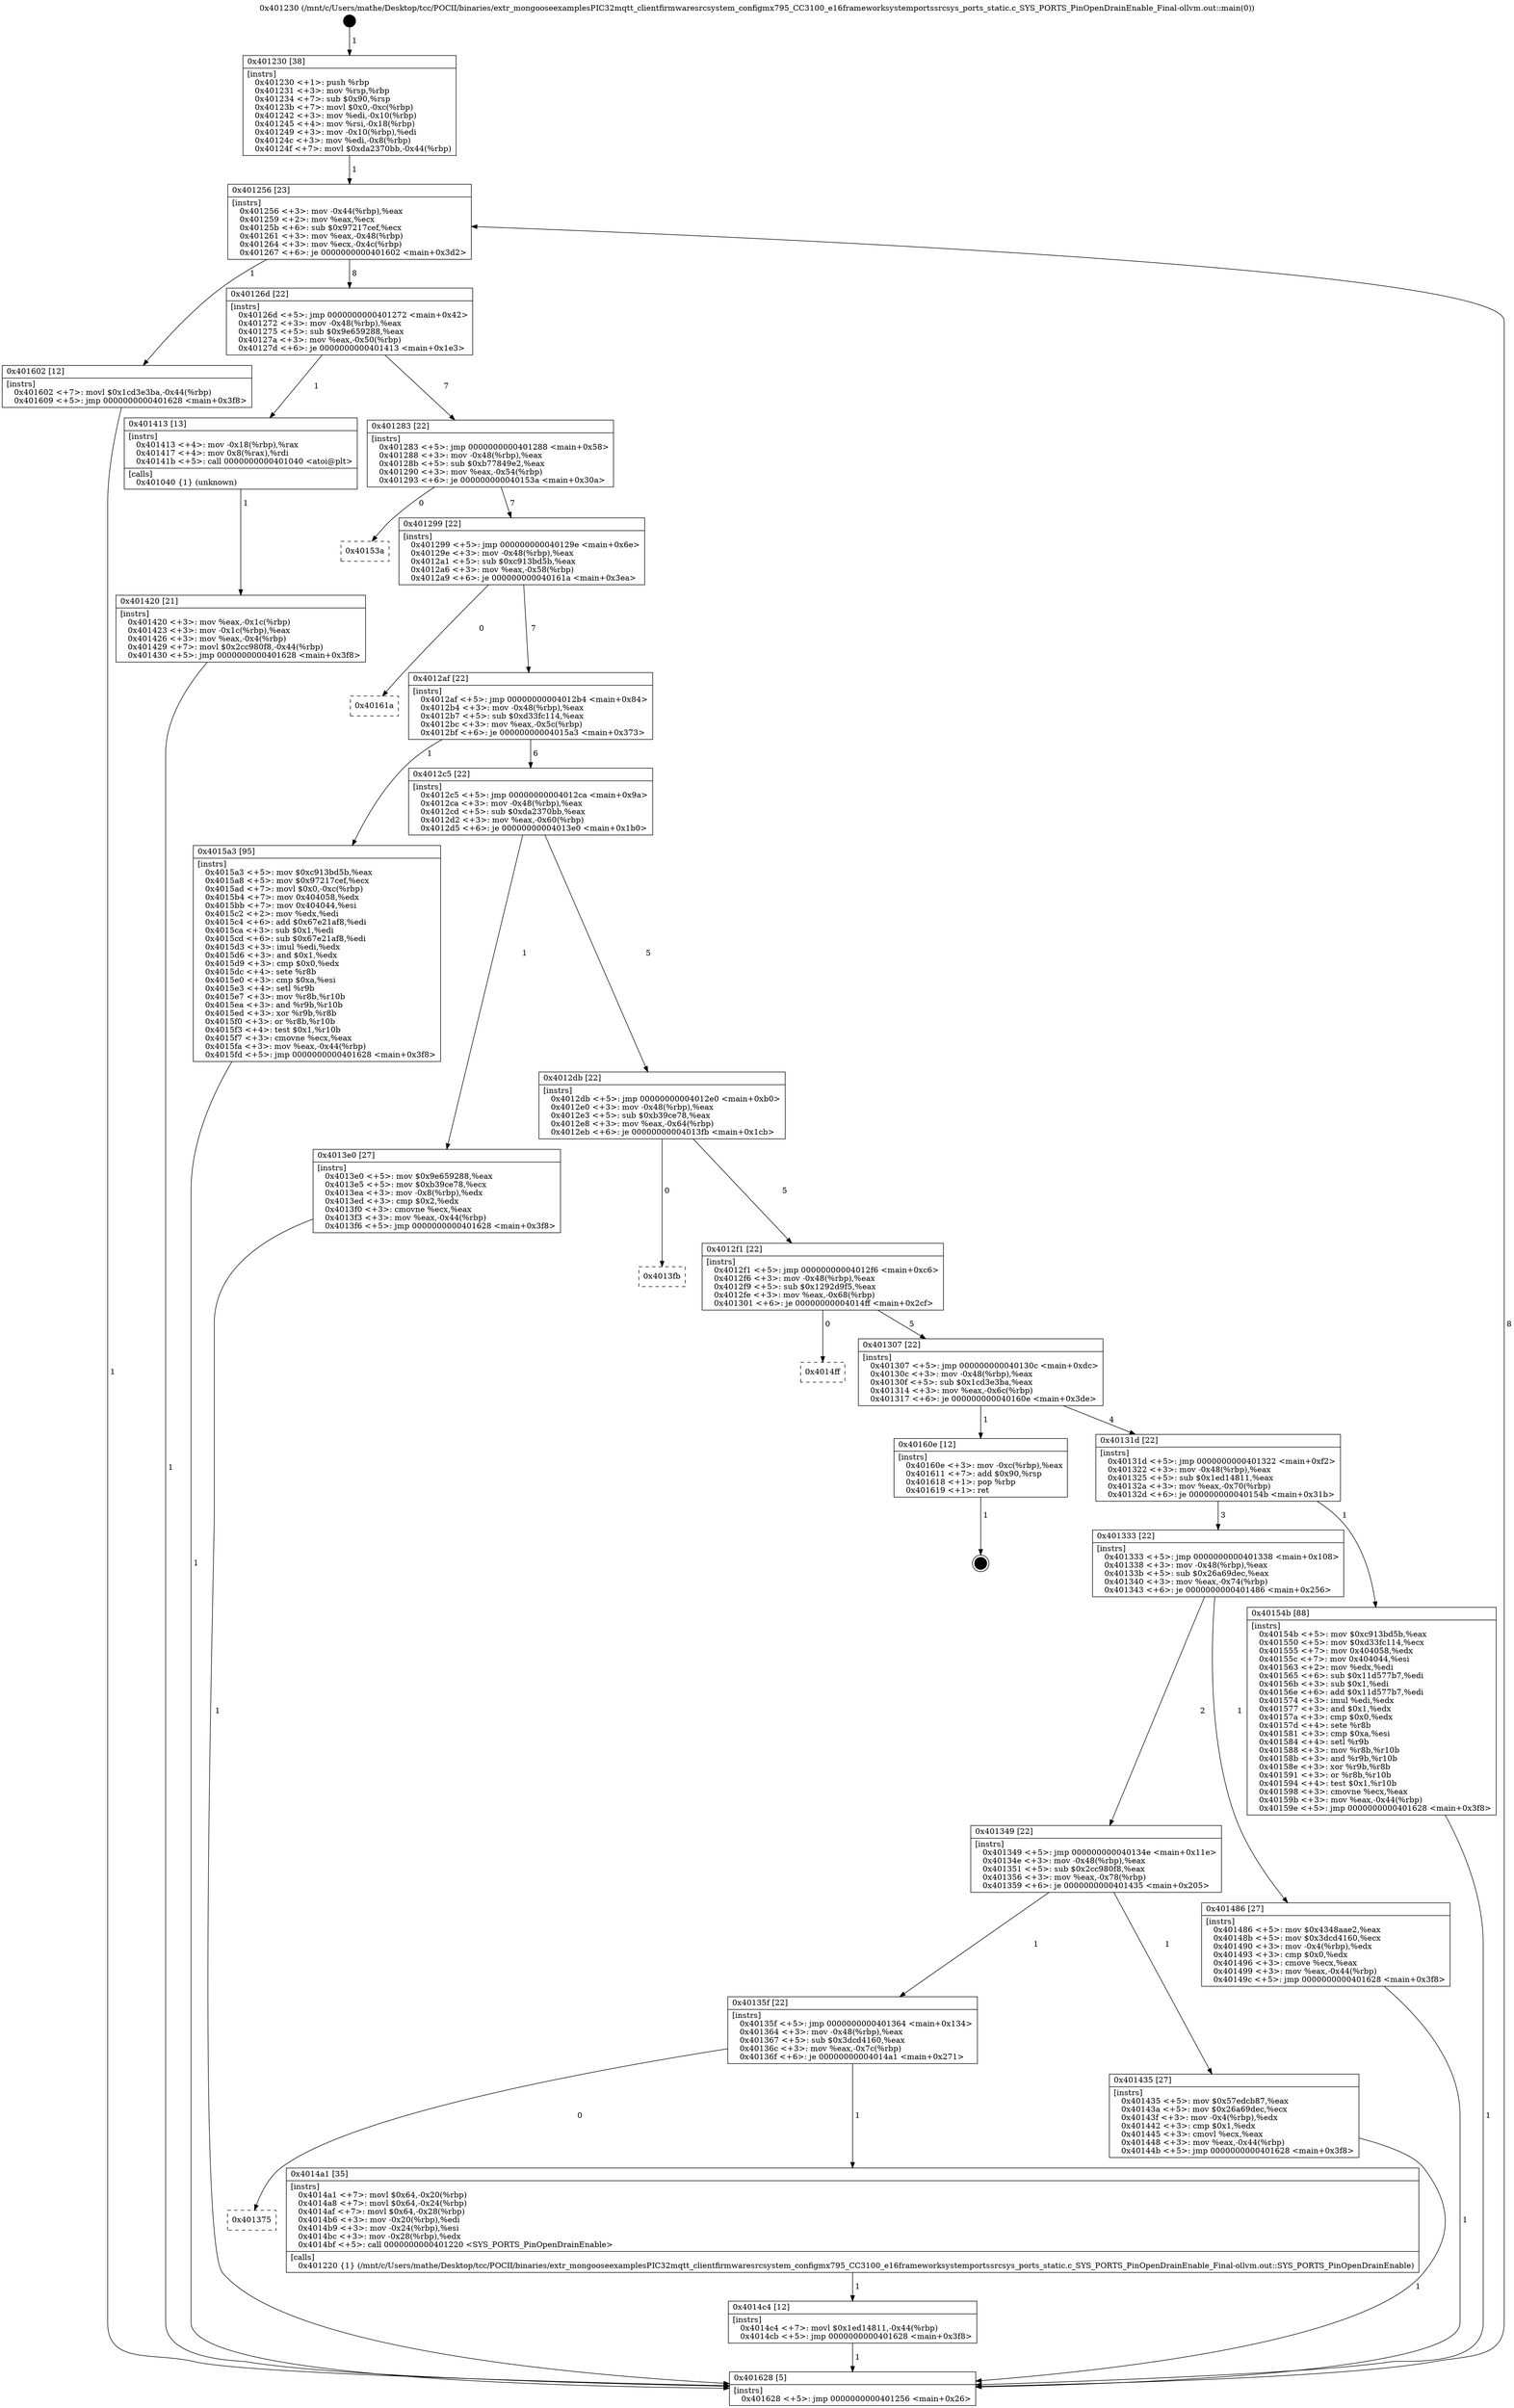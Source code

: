 digraph "0x401230" {
  label = "0x401230 (/mnt/c/Users/mathe/Desktop/tcc/POCII/binaries/extr_mongooseexamplesPIC32mqtt_clientfirmwaresrcsystem_configmx795_CC3100_e16frameworksystemportssrcsys_ports_static.c_SYS_PORTS_PinOpenDrainEnable_Final-ollvm.out::main(0))"
  labelloc = "t"
  node[shape=record]

  Entry [label="",width=0.3,height=0.3,shape=circle,fillcolor=black,style=filled]
  "0x401256" [label="{
     0x401256 [23]\l
     | [instrs]\l
     &nbsp;&nbsp;0x401256 \<+3\>: mov -0x44(%rbp),%eax\l
     &nbsp;&nbsp;0x401259 \<+2\>: mov %eax,%ecx\l
     &nbsp;&nbsp;0x40125b \<+6\>: sub $0x97217cef,%ecx\l
     &nbsp;&nbsp;0x401261 \<+3\>: mov %eax,-0x48(%rbp)\l
     &nbsp;&nbsp;0x401264 \<+3\>: mov %ecx,-0x4c(%rbp)\l
     &nbsp;&nbsp;0x401267 \<+6\>: je 0000000000401602 \<main+0x3d2\>\l
  }"]
  "0x401602" [label="{
     0x401602 [12]\l
     | [instrs]\l
     &nbsp;&nbsp;0x401602 \<+7\>: movl $0x1cd3e3ba,-0x44(%rbp)\l
     &nbsp;&nbsp;0x401609 \<+5\>: jmp 0000000000401628 \<main+0x3f8\>\l
  }"]
  "0x40126d" [label="{
     0x40126d [22]\l
     | [instrs]\l
     &nbsp;&nbsp;0x40126d \<+5\>: jmp 0000000000401272 \<main+0x42\>\l
     &nbsp;&nbsp;0x401272 \<+3\>: mov -0x48(%rbp),%eax\l
     &nbsp;&nbsp;0x401275 \<+5\>: sub $0x9e659288,%eax\l
     &nbsp;&nbsp;0x40127a \<+3\>: mov %eax,-0x50(%rbp)\l
     &nbsp;&nbsp;0x40127d \<+6\>: je 0000000000401413 \<main+0x1e3\>\l
  }"]
  Exit [label="",width=0.3,height=0.3,shape=circle,fillcolor=black,style=filled,peripheries=2]
  "0x401413" [label="{
     0x401413 [13]\l
     | [instrs]\l
     &nbsp;&nbsp;0x401413 \<+4\>: mov -0x18(%rbp),%rax\l
     &nbsp;&nbsp;0x401417 \<+4\>: mov 0x8(%rax),%rdi\l
     &nbsp;&nbsp;0x40141b \<+5\>: call 0000000000401040 \<atoi@plt\>\l
     | [calls]\l
     &nbsp;&nbsp;0x401040 \{1\} (unknown)\l
  }"]
  "0x401283" [label="{
     0x401283 [22]\l
     | [instrs]\l
     &nbsp;&nbsp;0x401283 \<+5\>: jmp 0000000000401288 \<main+0x58\>\l
     &nbsp;&nbsp;0x401288 \<+3\>: mov -0x48(%rbp),%eax\l
     &nbsp;&nbsp;0x40128b \<+5\>: sub $0xb77849e2,%eax\l
     &nbsp;&nbsp;0x401290 \<+3\>: mov %eax,-0x54(%rbp)\l
     &nbsp;&nbsp;0x401293 \<+6\>: je 000000000040153a \<main+0x30a\>\l
  }"]
  "0x4014c4" [label="{
     0x4014c4 [12]\l
     | [instrs]\l
     &nbsp;&nbsp;0x4014c4 \<+7\>: movl $0x1ed14811,-0x44(%rbp)\l
     &nbsp;&nbsp;0x4014cb \<+5\>: jmp 0000000000401628 \<main+0x3f8\>\l
  }"]
  "0x40153a" [label="{
     0x40153a\l
  }", style=dashed]
  "0x401299" [label="{
     0x401299 [22]\l
     | [instrs]\l
     &nbsp;&nbsp;0x401299 \<+5\>: jmp 000000000040129e \<main+0x6e\>\l
     &nbsp;&nbsp;0x40129e \<+3\>: mov -0x48(%rbp),%eax\l
     &nbsp;&nbsp;0x4012a1 \<+5\>: sub $0xc913bd5b,%eax\l
     &nbsp;&nbsp;0x4012a6 \<+3\>: mov %eax,-0x58(%rbp)\l
     &nbsp;&nbsp;0x4012a9 \<+6\>: je 000000000040161a \<main+0x3ea\>\l
  }"]
  "0x401375" [label="{
     0x401375\l
  }", style=dashed]
  "0x40161a" [label="{
     0x40161a\l
  }", style=dashed]
  "0x4012af" [label="{
     0x4012af [22]\l
     | [instrs]\l
     &nbsp;&nbsp;0x4012af \<+5\>: jmp 00000000004012b4 \<main+0x84\>\l
     &nbsp;&nbsp;0x4012b4 \<+3\>: mov -0x48(%rbp),%eax\l
     &nbsp;&nbsp;0x4012b7 \<+5\>: sub $0xd33fc114,%eax\l
     &nbsp;&nbsp;0x4012bc \<+3\>: mov %eax,-0x5c(%rbp)\l
     &nbsp;&nbsp;0x4012bf \<+6\>: je 00000000004015a3 \<main+0x373\>\l
  }"]
  "0x4014a1" [label="{
     0x4014a1 [35]\l
     | [instrs]\l
     &nbsp;&nbsp;0x4014a1 \<+7\>: movl $0x64,-0x20(%rbp)\l
     &nbsp;&nbsp;0x4014a8 \<+7\>: movl $0x64,-0x24(%rbp)\l
     &nbsp;&nbsp;0x4014af \<+7\>: movl $0x64,-0x28(%rbp)\l
     &nbsp;&nbsp;0x4014b6 \<+3\>: mov -0x20(%rbp),%edi\l
     &nbsp;&nbsp;0x4014b9 \<+3\>: mov -0x24(%rbp),%esi\l
     &nbsp;&nbsp;0x4014bc \<+3\>: mov -0x28(%rbp),%edx\l
     &nbsp;&nbsp;0x4014bf \<+5\>: call 0000000000401220 \<SYS_PORTS_PinOpenDrainEnable\>\l
     | [calls]\l
     &nbsp;&nbsp;0x401220 \{1\} (/mnt/c/Users/mathe/Desktop/tcc/POCII/binaries/extr_mongooseexamplesPIC32mqtt_clientfirmwaresrcsystem_configmx795_CC3100_e16frameworksystemportssrcsys_ports_static.c_SYS_PORTS_PinOpenDrainEnable_Final-ollvm.out::SYS_PORTS_PinOpenDrainEnable)\l
  }"]
  "0x4015a3" [label="{
     0x4015a3 [95]\l
     | [instrs]\l
     &nbsp;&nbsp;0x4015a3 \<+5\>: mov $0xc913bd5b,%eax\l
     &nbsp;&nbsp;0x4015a8 \<+5\>: mov $0x97217cef,%ecx\l
     &nbsp;&nbsp;0x4015ad \<+7\>: movl $0x0,-0xc(%rbp)\l
     &nbsp;&nbsp;0x4015b4 \<+7\>: mov 0x404058,%edx\l
     &nbsp;&nbsp;0x4015bb \<+7\>: mov 0x404044,%esi\l
     &nbsp;&nbsp;0x4015c2 \<+2\>: mov %edx,%edi\l
     &nbsp;&nbsp;0x4015c4 \<+6\>: add $0x67e21af8,%edi\l
     &nbsp;&nbsp;0x4015ca \<+3\>: sub $0x1,%edi\l
     &nbsp;&nbsp;0x4015cd \<+6\>: sub $0x67e21af8,%edi\l
     &nbsp;&nbsp;0x4015d3 \<+3\>: imul %edi,%edx\l
     &nbsp;&nbsp;0x4015d6 \<+3\>: and $0x1,%edx\l
     &nbsp;&nbsp;0x4015d9 \<+3\>: cmp $0x0,%edx\l
     &nbsp;&nbsp;0x4015dc \<+4\>: sete %r8b\l
     &nbsp;&nbsp;0x4015e0 \<+3\>: cmp $0xa,%esi\l
     &nbsp;&nbsp;0x4015e3 \<+4\>: setl %r9b\l
     &nbsp;&nbsp;0x4015e7 \<+3\>: mov %r8b,%r10b\l
     &nbsp;&nbsp;0x4015ea \<+3\>: and %r9b,%r10b\l
     &nbsp;&nbsp;0x4015ed \<+3\>: xor %r9b,%r8b\l
     &nbsp;&nbsp;0x4015f0 \<+3\>: or %r8b,%r10b\l
     &nbsp;&nbsp;0x4015f3 \<+4\>: test $0x1,%r10b\l
     &nbsp;&nbsp;0x4015f7 \<+3\>: cmovne %ecx,%eax\l
     &nbsp;&nbsp;0x4015fa \<+3\>: mov %eax,-0x44(%rbp)\l
     &nbsp;&nbsp;0x4015fd \<+5\>: jmp 0000000000401628 \<main+0x3f8\>\l
  }"]
  "0x4012c5" [label="{
     0x4012c5 [22]\l
     | [instrs]\l
     &nbsp;&nbsp;0x4012c5 \<+5\>: jmp 00000000004012ca \<main+0x9a\>\l
     &nbsp;&nbsp;0x4012ca \<+3\>: mov -0x48(%rbp),%eax\l
     &nbsp;&nbsp;0x4012cd \<+5\>: sub $0xda2370bb,%eax\l
     &nbsp;&nbsp;0x4012d2 \<+3\>: mov %eax,-0x60(%rbp)\l
     &nbsp;&nbsp;0x4012d5 \<+6\>: je 00000000004013e0 \<main+0x1b0\>\l
  }"]
  "0x40135f" [label="{
     0x40135f [22]\l
     | [instrs]\l
     &nbsp;&nbsp;0x40135f \<+5\>: jmp 0000000000401364 \<main+0x134\>\l
     &nbsp;&nbsp;0x401364 \<+3\>: mov -0x48(%rbp),%eax\l
     &nbsp;&nbsp;0x401367 \<+5\>: sub $0x3dcd4160,%eax\l
     &nbsp;&nbsp;0x40136c \<+3\>: mov %eax,-0x7c(%rbp)\l
     &nbsp;&nbsp;0x40136f \<+6\>: je 00000000004014a1 \<main+0x271\>\l
  }"]
  "0x4013e0" [label="{
     0x4013e0 [27]\l
     | [instrs]\l
     &nbsp;&nbsp;0x4013e0 \<+5\>: mov $0x9e659288,%eax\l
     &nbsp;&nbsp;0x4013e5 \<+5\>: mov $0xb39ce78,%ecx\l
     &nbsp;&nbsp;0x4013ea \<+3\>: mov -0x8(%rbp),%edx\l
     &nbsp;&nbsp;0x4013ed \<+3\>: cmp $0x2,%edx\l
     &nbsp;&nbsp;0x4013f0 \<+3\>: cmovne %ecx,%eax\l
     &nbsp;&nbsp;0x4013f3 \<+3\>: mov %eax,-0x44(%rbp)\l
     &nbsp;&nbsp;0x4013f6 \<+5\>: jmp 0000000000401628 \<main+0x3f8\>\l
  }"]
  "0x4012db" [label="{
     0x4012db [22]\l
     | [instrs]\l
     &nbsp;&nbsp;0x4012db \<+5\>: jmp 00000000004012e0 \<main+0xb0\>\l
     &nbsp;&nbsp;0x4012e0 \<+3\>: mov -0x48(%rbp),%eax\l
     &nbsp;&nbsp;0x4012e3 \<+5\>: sub $0xb39ce78,%eax\l
     &nbsp;&nbsp;0x4012e8 \<+3\>: mov %eax,-0x64(%rbp)\l
     &nbsp;&nbsp;0x4012eb \<+6\>: je 00000000004013fb \<main+0x1cb\>\l
  }"]
  "0x401628" [label="{
     0x401628 [5]\l
     | [instrs]\l
     &nbsp;&nbsp;0x401628 \<+5\>: jmp 0000000000401256 \<main+0x26\>\l
  }"]
  "0x401230" [label="{
     0x401230 [38]\l
     | [instrs]\l
     &nbsp;&nbsp;0x401230 \<+1\>: push %rbp\l
     &nbsp;&nbsp;0x401231 \<+3\>: mov %rsp,%rbp\l
     &nbsp;&nbsp;0x401234 \<+7\>: sub $0x90,%rsp\l
     &nbsp;&nbsp;0x40123b \<+7\>: movl $0x0,-0xc(%rbp)\l
     &nbsp;&nbsp;0x401242 \<+3\>: mov %edi,-0x10(%rbp)\l
     &nbsp;&nbsp;0x401245 \<+4\>: mov %rsi,-0x18(%rbp)\l
     &nbsp;&nbsp;0x401249 \<+3\>: mov -0x10(%rbp),%edi\l
     &nbsp;&nbsp;0x40124c \<+3\>: mov %edi,-0x8(%rbp)\l
     &nbsp;&nbsp;0x40124f \<+7\>: movl $0xda2370bb,-0x44(%rbp)\l
  }"]
  "0x401420" [label="{
     0x401420 [21]\l
     | [instrs]\l
     &nbsp;&nbsp;0x401420 \<+3\>: mov %eax,-0x1c(%rbp)\l
     &nbsp;&nbsp;0x401423 \<+3\>: mov -0x1c(%rbp),%eax\l
     &nbsp;&nbsp;0x401426 \<+3\>: mov %eax,-0x4(%rbp)\l
     &nbsp;&nbsp;0x401429 \<+7\>: movl $0x2cc980f8,-0x44(%rbp)\l
     &nbsp;&nbsp;0x401430 \<+5\>: jmp 0000000000401628 \<main+0x3f8\>\l
  }"]
  "0x401435" [label="{
     0x401435 [27]\l
     | [instrs]\l
     &nbsp;&nbsp;0x401435 \<+5\>: mov $0x57edcb87,%eax\l
     &nbsp;&nbsp;0x40143a \<+5\>: mov $0x26a69dec,%ecx\l
     &nbsp;&nbsp;0x40143f \<+3\>: mov -0x4(%rbp),%edx\l
     &nbsp;&nbsp;0x401442 \<+3\>: cmp $0x1,%edx\l
     &nbsp;&nbsp;0x401445 \<+3\>: cmovl %ecx,%eax\l
     &nbsp;&nbsp;0x401448 \<+3\>: mov %eax,-0x44(%rbp)\l
     &nbsp;&nbsp;0x40144b \<+5\>: jmp 0000000000401628 \<main+0x3f8\>\l
  }"]
  "0x4013fb" [label="{
     0x4013fb\l
  }", style=dashed]
  "0x4012f1" [label="{
     0x4012f1 [22]\l
     | [instrs]\l
     &nbsp;&nbsp;0x4012f1 \<+5\>: jmp 00000000004012f6 \<main+0xc6\>\l
     &nbsp;&nbsp;0x4012f6 \<+3\>: mov -0x48(%rbp),%eax\l
     &nbsp;&nbsp;0x4012f9 \<+5\>: sub $0x1292d9f5,%eax\l
     &nbsp;&nbsp;0x4012fe \<+3\>: mov %eax,-0x68(%rbp)\l
     &nbsp;&nbsp;0x401301 \<+6\>: je 00000000004014ff \<main+0x2cf\>\l
  }"]
  "0x401349" [label="{
     0x401349 [22]\l
     | [instrs]\l
     &nbsp;&nbsp;0x401349 \<+5\>: jmp 000000000040134e \<main+0x11e\>\l
     &nbsp;&nbsp;0x40134e \<+3\>: mov -0x48(%rbp),%eax\l
     &nbsp;&nbsp;0x401351 \<+5\>: sub $0x2cc980f8,%eax\l
     &nbsp;&nbsp;0x401356 \<+3\>: mov %eax,-0x78(%rbp)\l
     &nbsp;&nbsp;0x401359 \<+6\>: je 0000000000401435 \<main+0x205\>\l
  }"]
  "0x4014ff" [label="{
     0x4014ff\l
  }", style=dashed]
  "0x401307" [label="{
     0x401307 [22]\l
     | [instrs]\l
     &nbsp;&nbsp;0x401307 \<+5\>: jmp 000000000040130c \<main+0xdc\>\l
     &nbsp;&nbsp;0x40130c \<+3\>: mov -0x48(%rbp),%eax\l
     &nbsp;&nbsp;0x40130f \<+5\>: sub $0x1cd3e3ba,%eax\l
     &nbsp;&nbsp;0x401314 \<+3\>: mov %eax,-0x6c(%rbp)\l
     &nbsp;&nbsp;0x401317 \<+6\>: je 000000000040160e \<main+0x3de\>\l
  }"]
  "0x401486" [label="{
     0x401486 [27]\l
     | [instrs]\l
     &nbsp;&nbsp;0x401486 \<+5\>: mov $0x4348aae2,%eax\l
     &nbsp;&nbsp;0x40148b \<+5\>: mov $0x3dcd4160,%ecx\l
     &nbsp;&nbsp;0x401490 \<+3\>: mov -0x4(%rbp),%edx\l
     &nbsp;&nbsp;0x401493 \<+3\>: cmp $0x0,%edx\l
     &nbsp;&nbsp;0x401496 \<+3\>: cmove %ecx,%eax\l
     &nbsp;&nbsp;0x401499 \<+3\>: mov %eax,-0x44(%rbp)\l
     &nbsp;&nbsp;0x40149c \<+5\>: jmp 0000000000401628 \<main+0x3f8\>\l
  }"]
  "0x40160e" [label="{
     0x40160e [12]\l
     | [instrs]\l
     &nbsp;&nbsp;0x40160e \<+3\>: mov -0xc(%rbp),%eax\l
     &nbsp;&nbsp;0x401611 \<+7\>: add $0x90,%rsp\l
     &nbsp;&nbsp;0x401618 \<+1\>: pop %rbp\l
     &nbsp;&nbsp;0x401619 \<+1\>: ret\l
  }"]
  "0x40131d" [label="{
     0x40131d [22]\l
     | [instrs]\l
     &nbsp;&nbsp;0x40131d \<+5\>: jmp 0000000000401322 \<main+0xf2\>\l
     &nbsp;&nbsp;0x401322 \<+3\>: mov -0x48(%rbp),%eax\l
     &nbsp;&nbsp;0x401325 \<+5\>: sub $0x1ed14811,%eax\l
     &nbsp;&nbsp;0x40132a \<+3\>: mov %eax,-0x70(%rbp)\l
     &nbsp;&nbsp;0x40132d \<+6\>: je 000000000040154b \<main+0x31b\>\l
  }"]
  "0x401333" [label="{
     0x401333 [22]\l
     | [instrs]\l
     &nbsp;&nbsp;0x401333 \<+5\>: jmp 0000000000401338 \<main+0x108\>\l
     &nbsp;&nbsp;0x401338 \<+3\>: mov -0x48(%rbp),%eax\l
     &nbsp;&nbsp;0x40133b \<+5\>: sub $0x26a69dec,%eax\l
     &nbsp;&nbsp;0x401340 \<+3\>: mov %eax,-0x74(%rbp)\l
     &nbsp;&nbsp;0x401343 \<+6\>: je 0000000000401486 \<main+0x256\>\l
  }"]
  "0x40154b" [label="{
     0x40154b [88]\l
     | [instrs]\l
     &nbsp;&nbsp;0x40154b \<+5\>: mov $0xc913bd5b,%eax\l
     &nbsp;&nbsp;0x401550 \<+5\>: mov $0xd33fc114,%ecx\l
     &nbsp;&nbsp;0x401555 \<+7\>: mov 0x404058,%edx\l
     &nbsp;&nbsp;0x40155c \<+7\>: mov 0x404044,%esi\l
     &nbsp;&nbsp;0x401563 \<+2\>: mov %edx,%edi\l
     &nbsp;&nbsp;0x401565 \<+6\>: sub $0x11d577b7,%edi\l
     &nbsp;&nbsp;0x40156b \<+3\>: sub $0x1,%edi\l
     &nbsp;&nbsp;0x40156e \<+6\>: add $0x11d577b7,%edi\l
     &nbsp;&nbsp;0x401574 \<+3\>: imul %edi,%edx\l
     &nbsp;&nbsp;0x401577 \<+3\>: and $0x1,%edx\l
     &nbsp;&nbsp;0x40157a \<+3\>: cmp $0x0,%edx\l
     &nbsp;&nbsp;0x40157d \<+4\>: sete %r8b\l
     &nbsp;&nbsp;0x401581 \<+3\>: cmp $0xa,%esi\l
     &nbsp;&nbsp;0x401584 \<+4\>: setl %r9b\l
     &nbsp;&nbsp;0x401588 \<+3\>: mov %r8b,%r10b\l
     &nbsp;&nbsp;0x40158b \<+3\>: and %r9b,%r10b\l
     &nbsp;&nbsp;0x40158e \<+3\>: xor %r9b,%r8b\l
     &nbsp;&nbsp;0x401591 \<+3\>: or %r8b,%r10b\l
     &nbsp;&nbsp;0x401594 \<+4\>: test $0x1,%r10b\l
     &nbsp;&nbsp;0x401598 \<+3\>: cmovne %ecx,%eax\l
     &nbsp;&nbsp;0x40159b \<+3\>: mov %eax,-0x44(%rbp)\l
     &nbsp;&nbsp;0x40159e \<+5\>: jmp 0000000000401628 \<main+0x3f8\>\l
  }"]
  Entry -> "0x401230" [label=" 1"]
  "0x401256" -> "0x401602" [label=" 1"]
  "0x401256" -> "0x40126d" [label=" 8"]
  "0x40160e" -> Exit [label=" 1"]
  "0x40126d" -> "0x401413" [label=" 1"]
  "0x40126d" -> "0x401283" [label=" 7"]
  "0x401602" -> "0x401628" [label=" 1"]
  "0x401283" -> "0x40153a" [label=" 0"]
  "0x401283" -> "0x401299" [label=" 7"]
  "0x4015a3" -> "0x401628" [label=" 1"]
  "0x401299" -> "0x40161a" [label=" 0"]
  "0x401299" -> "0x4012af" [label=" 7"]
  "0x40154b" -> "0x401628" [label=" 1"]
  "0x4012af" -> "0x4015a3" [label=" 1"]
  "0x4012af" -> "0x4012c5" [label=" 6"]
  "0x4014c4" -> "0x401628" [label=" 1"]
  "0x4012c5" -> "0x4013e0" [label=" 1"]
  "0x4012c5" -> "0x4012db" [label=" 5"]
  "0x4013e0" -> "0x401628" [label=" 1"]
  "0x401230" -> "0x401256" [label=" 1"]
  "0x401628" -> "0x401256" [label=" 8"]
  "0x401413" -> "0x401420" [label=" 1"]
  "0x401420" -> "0x401628" [label=" 1"]
  "0x40135f" -> "0x401375" [label=" 0"]
  "0x4012db" -> "0x4013fb" [label=" 0"]
  "0x4012db" -> "0x4012f1" [label=" 5"]
  "0x40135f" -> "0x4014a1" [label=" 1"]
  "0x4012f1" -> "0x4014ff" [label=" 0"]
  "0x4012f1" -> "0x401307" [label=" 5"]
  "0x401486" -> "0x401628" [label=" 1"]
  "0x401307" -> "0x40160e" [label=" 1"]
  "0x401307" -> "0x40131d" [label=" 4"]
  "0x401435" -> "0x401628" [label=" 1"]
  "0x40131d" -> "0x40154b" [label=" 1"]
  "0x40131d" -> "0x401333" [label=" 3"]
  "0x401349" -> "0x40135f" [label=" 1"]
  "0x401333" -> "0x401486" [label=" 1"]
  "0x401333" -> "0x401349" [label=" 2"]
  "0x4014a1" -> "0x4014c4" [label=" 1"]
  "0x401349" -> "0x401435" [label=" 1"]
}
